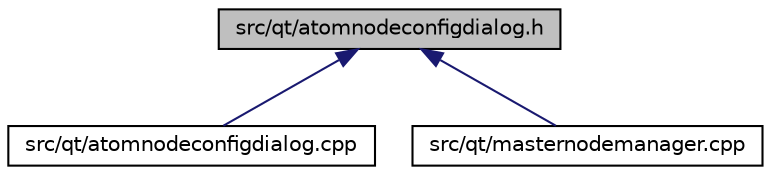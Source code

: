 digraph "src/qt/atomnodeconfigdialog.h"
{
  edge [fontname="Helvetica",fontsize="10",labelfontname="Helvetica",labelfontsize="10"];
  node [fontname="Helvetica",fontsize="10",shape=record];
  Node2 [label="src/qt/atomnodeconfigdialog.h",height=0.2,width=0.4,color="black", fillcolor="grey75", style="filled", fontcolor="black"];
  Node2 -> Node3 [dir="back",color="midnightblue",fontsize="10",style="solid",fontname="Helvetica"];
  Node3 [label="src/qt/atomnodeconfigdialog.cpp",height=0.2,width=0.4,color="black", fillcolor="white", style="filled",URL="$atomnodeconfigdialog_8cpp.html"];
  Node2 -> Node4 [dir="back",color="midnightblue",fontsize="10",style="solid",fontname="Helvetica"];
  Node4 [label="src/qt/masternodemanager.cpp",height=0.2,width=0.4,color="black", fillcolor="white", style="filled",URL="$masternodemanager_8cpp.html"];
}

